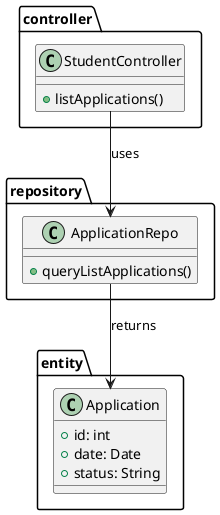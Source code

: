 @startuml
package controller {
    class StudentController {
        +listApplications()
    }
}

package repository {
    class ApplicationRepo {
        +queryListApplications()
    }
}

package entity {
    class Application {
        +id: int
        +date: Date
        +status: String
    }
}

StudentController --> ApplicationRepo : uses
ApplicationRepo --> Application : returns
@enduml
